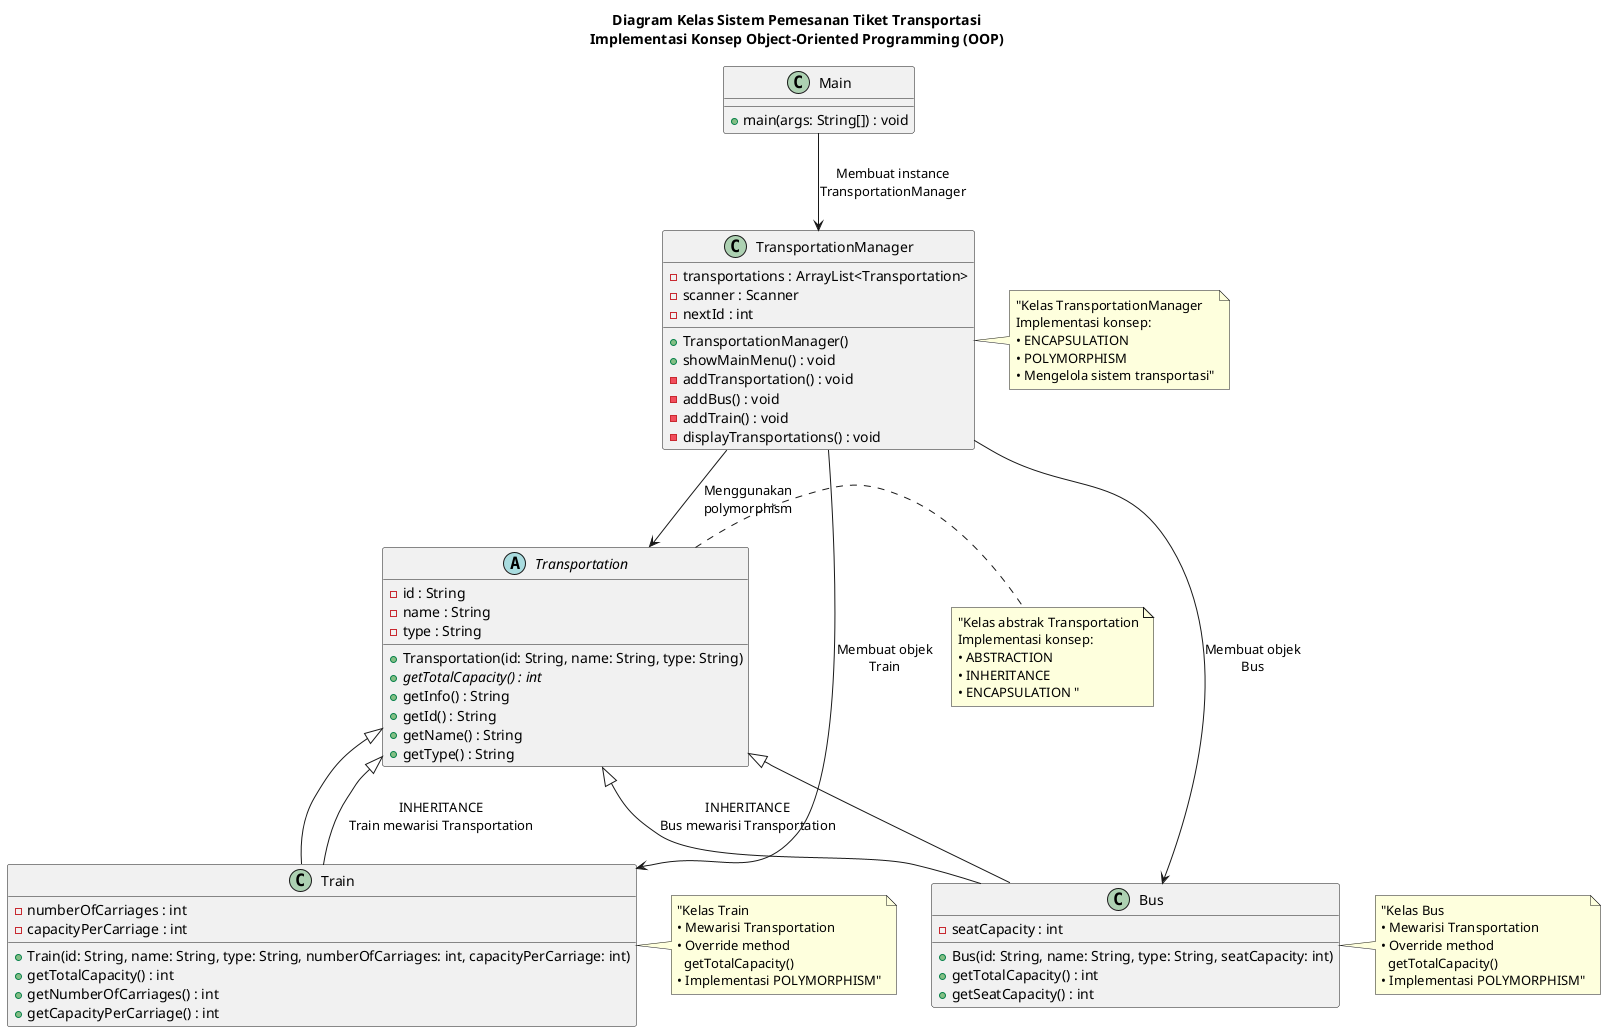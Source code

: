 @startuml
' Diagram Kelas Sistem Pemesanan Tiket Transportasi
' Implementasi konsep Object-Oriented Programming (OOP)

abstract class Transportation {
  ' ENCAPSULATION: Data member bersifat private untuk keamanan data
  - id : String
  - name : String
  - type : String
  + Transportation(id: String, name: String, type: String)
  + {abstract} getTotalCapacity() : int
  + getInfo() : String
  + getId() : String
  + getName() : String
  + getType() : String
}

class Bus extends Transportation {
  ' ENCAPSULATION: Data member bersifat private
  - seatCapacity : int
  + Bus(id: String, name: String, type: String, seatCapacity: int)
  + getTotalCapacity() : int
  + getSeatCapacity() : int
}

class Train extends Transportation {
  ' ENCAPSULATION: Data member bersifat private
  - numberOfCarriages : int
  - capacityPerCarriage : int
  + Train(id: String, name: String, type: String, numberOfCarriages: int, capacityPerCarriage: int)
  + getTotalCapacity() : int
  + getNumberOfCarriages() : int
  + getCapacityPerCarriage() : int
}

class TransportationManager {
  ' ENCAPSULATION: ArrayList untuk menyimpan data transportasi
  - transportations : ArrayList<Transportation>
  - scanner : Scanner
  - nextId : int
  + TransportationManager()
  + showMainMenu() : void
  - addTransportation() : void
  - addBus() : void
  - addTrain() : void
  - displayTransportations() : void
}

class Main {
  ' Entry point aplikasi
  + main(args: String[]) : void
}

' Hubungan antar kelas (Relationships)
Transportation <|-- Bus : "INHERITANCE\nBus mewarisi Transportation"
Transportation <|-- Train : "INHERITANCE\nTrain mewarisi Transportation"
Main --> TransportationManager : "Membuat instance\nTransportationManager"
TransportationManager --> Transportation : "Menggunakan\npolymorphism"
TransportationManager --> Bus : "Membuat objek\nBus"
TransportationManager --> Train : "Membuat objek\nTrain"

' Catatan penjelasan konsep OOP
note right of Transportation : "Kelas abstrak Transportation\nImplementasi konsep:\n• ABSTRACTION \n• INHERITANCE \n• ENCAPSULATION "

note right of TransportationManager : "Kelas TransportationManager\nImplementasi konsep:\n• ENCAPSULATION \n• POLYMORPHISM \n• Mengelola sistem transportasi"

note right of Bus : "Kelas Bus\n• Mewarisi Transportation\n• Override method\n  getTotalCapacity()\n• Implementasi POLYMORPHISM"

note right of Train : "Kelas Train\n• Mewarisi Transportation\n• Override method\n  getTotalCapacity()\n• Implementasi POLYMORPHISM"

' Judul diagram
title "Diagram Kelas Sistem Pemesanan Tiket Transportasi\nImplementasi Konsep Object-Oriented Programming (OOP)"
@enduml
